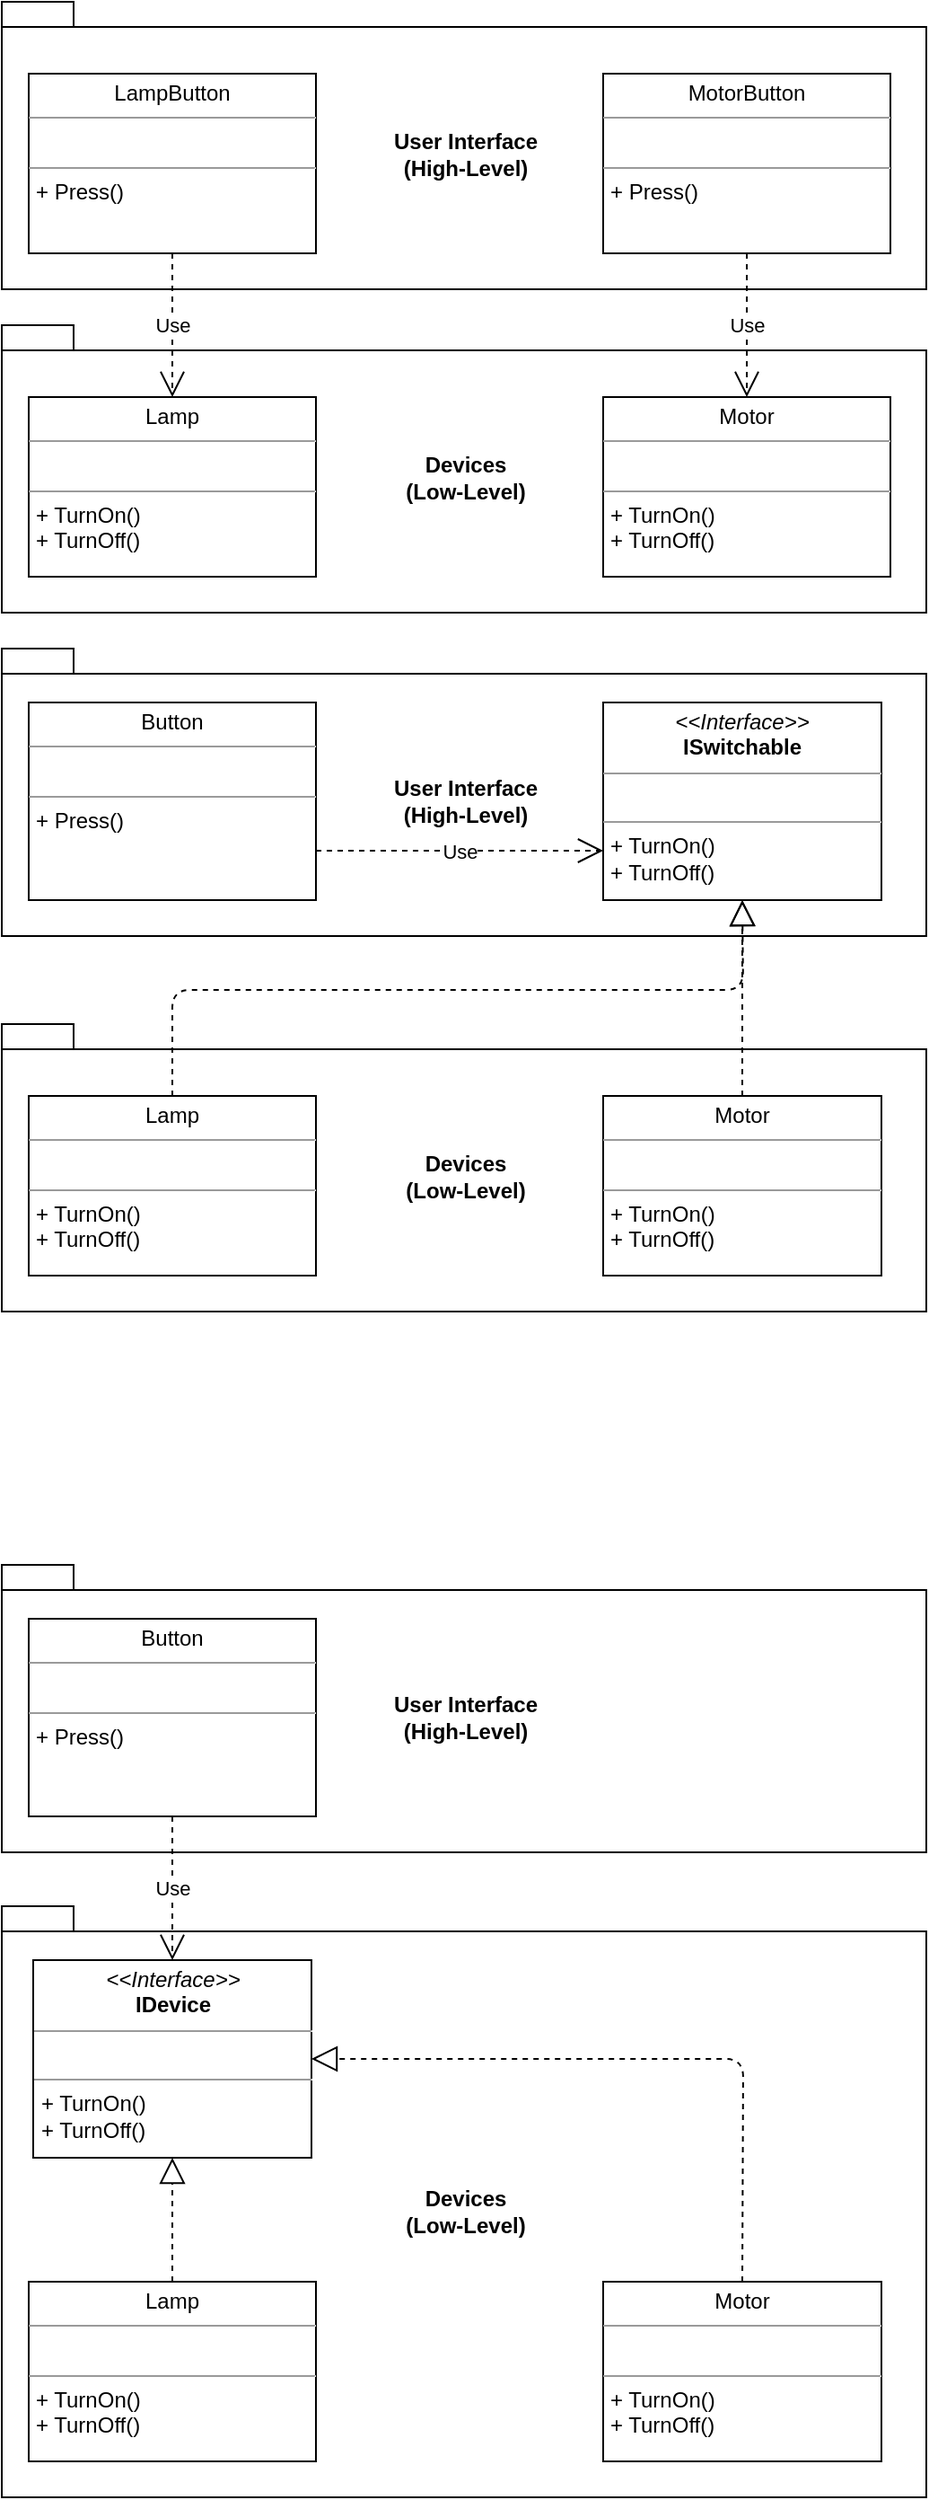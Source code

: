 <mxfile version="12.9.6" type="device"><diagram id="VFwo74uM2Akb3rLYXQgL" name="Page-1"><mxGraphModel dx="1422" dy="769" grid="1" gridSize="10" guides="1" tooltips="1" connect="1" arrows="1" fold="1" page="1" pageScale="1" pageWidth="827" pageHeight="1169" math="0" shadow="0"><root><mxCell id="0"/><mxCell id="1" parent="0"/><mxCell id="fXf-5A1ehai_WhpCLXf6-19" value="" style="group" vertex="1" connectable="0" parent="1"><mxGeometry x="120" y="20" width="515" height="340" as="geometry"/></mxCell><mxCell id="fXf-5A1ehai_WhpCLXf6-18" value="&lt;div&gt;Devices&lt;/div&gt;&lt;div&gt;(Low-Level)&lt;br&gt;&lt;/div&gt;" style="shape=folder;fontStyle=1;spacingTop=10;tabWidth=40;tabHeight=14;tabPosition=left;html=1;" vertex="1" parent="fXf-5A1ehai_WhpCLXf6-19"><mxGeometry y="180" width="515" height="160" as="geometry"/></mxCell><mxCell id="fXf-5A1ehai_WhpCLXf6-17" value="&lt;div&gt;User Interface&lt;/div&gt;&lt;div&gt;(High-Level)&lt;br&gt;&lt;/div&gt;" style="shape=folder;fontStyle=1;spacingTop=10;tabWidth=40;tabHeight=14;tabPosition=left;html=1;" vertex="1" parent="fXf-5A1ehai_WhpCLXf6-19"><mxGeometry width="515" height="160" as="geometry"/></mxCell><mxCell id="fXf-5A1ehai_WhpCLXf6-5" value="&lt;p style=&quot;margin: 0px ; margin-top: 4px ; text-align: center&quot;&gt;LampButton&lt;/p&gt;&lt;hr size=&quot;1&quot;&gt;&lt;p style=&quot;margin: 0px ; margin-left: 4px&quot;&gt;&lt;br&gt;&lt;/p&gt;&lt;hr size=&quot;1&quot;&gt;&lt;p style=&quot;margin: 0px ; margin-left: 4px&quot;&gt;+ Press()&lt;/p&gt;" style="verticalAlign=top;align=left;overflow=fill;fontSize=12;fontFamily=Helvetica;html=1;" vertex="1" parent="fXf-5A1ehai_WhpCLXf6-19"><mxGeometry x="15" y="40" width="160" height="100" as="geometry"/></mxCell><mxCell id="fXf-5A1ehai_WhpCLXf6-7" value="&lt;p style=&quot;margin: 0px ; margin-top: 4px ; text-align: center&quot;&gt;Lamp&lt;/p&gt;&lt;hr size=&quot;1&quot;&gt;&lt;p style=&quot;margin: 0px ; margin-left: 4px&quot;&gt;&lt;br&gt;&lt;/p&gt;&lt;hr size=&quot;1&quot;&gt;&lt;p style=&quot;margin: 0px ; margin-left: 4px&quot;&gt;+ TurnOn()&lt;/p&gt;&lt;p style=&quot;margin: 0px ; margin-left: 4px&quot;&gt;+ TurnOff()&lt;br&gt;&lt;/p&gt;" style="verticalAlign=top;align=left;overflow=fill;fontSize=12;fontFamily=Helvetica;html=1;" vertex="1" parent="fXf-5A1ehai_WhpCLXf6-19"><mxGeometry x="15" y="220" width="160" height="100" as="geometry"/></mxCell><mxCell id="fXf-5A1ehai_WhpCLXf6-8" value="&lt;p style=&quot;margin: 0px ; margin-top: 4px ; text-align: center&quot;&gt;MotorButton&lt;/p&gt;&lt;hr size=&quot;1&quot;&gt;&lt;p style=&quot;margin: 0px ; margin-left: 4px&quot;&gt;&lt;br&gt;&lt;/p&gt;&lt;hr size=&quot;1&quot;&gt;&lt;p style=&quot;margin: 0px ; margin-left: 4px&quot;&gt;+ Press()&lt;/p&gt;" style="verticalAlign=top;align=left;overflow=fill;fontSize=12;fontFamily=Helvetica;html=1;" vertex="1" parent="fXf-5A1ehai_WhpCLXf6-19"><mxGeometry x="335" y="40" width="160" height="100" as="geometry"/></mxCell><mxCell id="fXf-5A1ehai_WhpCLXf6-9" value="&lt;p style=&quot;margin: 0px ; margin-top: 4px ; text-align: center&quot;&gt;Motor&lt;br&gt;&lt;/p&gt;&lt;hr size=&quot;1&quot;&gt;&lt;p style=&quot;margin: 0px ; margin-left: 4px&quot;&gt;&lt;br&gt;&lt;/p&gt;&lt;hr size=&quot;1&quot;&gt;&lt;p style=&quot;margin: 0px ; margin-left: 4px&quot;&gt;+ TurnOn()&lt;/p&gt;&lt;p style=&quot;margin: 0px ; margin-left: 4px&quot;&gt;+ TurnOff()&lt;br&gt;&lt;/p&gt;" style="verticalAlign=top;align=left;overflow=fill;fontSize=12;fontFamily=Helvetica;html=1;" vertex="1" parent="fXf-5A1ehai_WhpCLXf6-19"><mxGeometry x="335" y="220" width="160" height="100" as="geometry"/></mxCell><mxCell id="fXf-5A1ehai_WhpCLXf6-10" value="Use" style="endArrow=open;endSize=12;dashed=1;html=1;exitX=0.5;exitY=1;exitDx=0;exitDy=0;" edge="1" parent="fXf-5A1ehai_WhpCLXf6-19" source="fXf-5A1ehai_WhpCLXf6-5" target="fXf-5A1ehai_WhpCLXf6-7"><mxGeometry width="160" relative="1" as="geometry"><mxPoint x="195" y="80" as="sourcePoint"/><mxPoint x="355" y="80" as="targetPoint"/></mxGeometry></mxCell><mxCell id="fXf-5A1ehai_WhpCLXf6-11" value="Use" style="endArrow=open;endSize=12;dashed=1;html=1;entryX=0.5;entryY=0;entryDx=0;entryDy=0;exitX=0.5;exitY=1;exitDx=0;exitDy=0;" edge="1" parent="fXf-5A1ehai_WhpCLXf6-19" source="fXf-5A1ehai_WhpCLXf6-8" target="fXf-5A1ehai_WhpCLXf6-9"><mxGeometry width="160" relative="1" as="geometry"><mxPoint x="415" y="144" as="sourcePoint"/><mxPoint x="365" y="180" as="targetPoint"/></mxGeometry></mxCell><mxCell id="fXf-5A1ehai_WhpCLXf6-32" value="" style="group" vertex="1" connectable="0" parent="1"><mxGeometry x="120" y="380" width="515" height="369" as="geometry"/></mxCell><mxCell id="fXf-5A1ehai_WhpCLXf6-21" value="&lt;div&gt;Devices&lt;/div&gt;&lt;div&gt;(Low-Level)&lt;br&gt;&lt;/div&gt;" style="shape=folder;fontStyle=1;spacingTop=10;tabWidth=40;tabHeight=14;tabPosition=left;html=1;" vertex="1" parent="fXf-5A1ehai_WhpCLXf6-32"><mxGeometry y="209" width="515" height="160" as="geometry"/></mxCell><mxCell id="fXf-5A1ehai_WhpCLXf6-22" value="&lt;div&gt;User Interface&lt;/div&gt;&lt;div&gt;(High-Level)&lt;br&gt;&lt;/div&gt;" style="shape=folder;fontStyle=1;spacingTop=10;tabWidth=40;tabHeight=14;tabPosition=left;html=1;" vertex="1" parent="fXf-5A1ehai_WhpCLXf6-32"><mxGeometry width="515" height="160" as="geometry"/></mxCell><mxCell id="fXf-5A1ehai_WhpCLXf6-23" value="&lt;p style=&quot;margin: 0px ; margin-top: 4px ; text-align: center&quot;&gt;Button&lt;/p&gt;&lt;hr size=&quot;1&quot;&gt;&lt;p style=&quot;margin: 0px ; margin-left: 4px&quot;&gt;&lt;br&gt;&lt;/p&gt;&lt;hr size=&quot;1&quot;&gt;&lt;p style=&quot;margin: 0px ; margin-left: 4px&quot;&gt;+ Press()&lt;/p&gt;" style="verticalAlign=top;align=left;overflow=fill;fontSize=12;fontFamily=Helvetica;html=1;" vertex="1" parent="fXf-5A1ehai_WhpCLXf6-32"><mxGeometry x="15" y="30" width="160" height="110" as="geometry"/></mxCell><mxCell id="fXf-5A1ehai_WhpCLXf6-24" value="&lt;p style=&quot;margin: 0px ; margin-top: 4px ; text-align: center&quot;&gt;Lamp&lt;/p&gt;&lt;hr size=&quot;1&quot;&gt;&lt;p style=&quot;margin: 0px ; margin-left: 4px&quot;&gt;&lt;br&gt;&lt;/p&gt;&lt;hr size=&quot;1&quot;&gt;&lt;p style=&quot;margin: 0px ; margin-left: 4px&quot;&gt;+ TurnOn()&lt;/p&gt;&lt;p style=&quot;margin: 0px ; margin-left: 4px&quot;&gt;+ TurnOff()&lt;br&gt;&lt;/p&gt;" style="verticalAlign=top;align=left;overflow=fill;fontSize=12;fontFamily=Helvetica;html=1;" vertex="1" parent="fXf-5A1ehai_WhpCLXf6-32"><mxGeometry x="15" y="249" width="160" height="100" as="geometry"/></mxCell><mxCell id="fXf-5A1ehai_WhpCLXf6-26" value="&lt;p style=&quot;margin: 0px ; margin-top: 4px ; text-align: center&quot;&gt;Motor&lt;br&gt;&lt;/p&gt;&lt;hr size=&quot;1&quot;&gt;&lt;p style=&quot;margin: 0px ; margin-left: 4px&quot;&gt;&lt;br&gt;&lt;/p&gt;&lt;hr size=&quot;1&quot;&gt;&lt;p style=&quot;margin: 0px ; margin-left: 4px&quot;&gt;+ TurnOn()&lt;/p&gt;&lt;p style=&quot;margin: 0px ; margin-left: 4px&quot;&gt;+ TurnOff()&lt;br&gt;&lt;/p&gt;" style="verticalAlign=top;align=left;overflow=fill;fontSize=12;fontFamily=Helvetica;html=1;" vertex="1" parent="fXf-5A1ehai_WhpCLXf6-32"><mxGeometry x="335" y="249" width="155" height="100" as="geometry"/></mxCell><mxCell id="fXf-5A1ehai_WhpCLXf6-27" value="Use" style="endArrow=open;endSize=12;dashed=1;html=1;exitX=1;exitY=0.75;exitDx=0;exitDy=0;entryX=0;entryY=0.75;entryDx=0;entryDy=0;" edge="1" parent="fXf-5A1ehai_WhpCLXf6-32" source="fXf-5A1ehai_WhpCLXf6-23" target="fXf-5A1ehai_WhpCLXf6-29"><mxGeometry width="160" relative="1" as="geometry"><mxPoint x="195" y="80" as="sourcePoint"/><mxPoint x="355" y="80" as="targetPoint"/></mxGeometry></mxCell><mxCell id="fXf-5A1ehai_WhpCLXf6-29" value="&lt;p style=&quot;margin: 0px ; margin-top: 4px ; text-align: center&quot;&gt;&lt;i&gt;&amp;lt;&amp;lt;Interface&amp;gt;&amp;gt;&lt;/i&gt;&lt;br&gt;&lt;b&gt;ISwitchable&lt;/b&gt;&lt;/p&gt;&lt;hr size=&quot;1&quot;&gt;&lt;p style=&quot;margin: 0px ; margin-left: 4px&quot;&gt;&lt;br&gt;&lt;/p&gt;&lt;hr size=&quot;1&quot;&gt;&lt;p style=&quot;margin: 0px ; margin-left: 4px&quot;&gt;+ TurnOn()&lt;/p&gt;&lt;p style=&quot;margin: 0px ; margin-left: 4px&quot;&gt;+ TurnOff()&lt;br&gt;&lt;/p&gt;" style="verticalAlign=top;align=left;overflow=fill;fontSize=12;fontFamily=Helvetica;html=1;" vertex="1" parent="fXf-5A1ehai_WhpCLXf6-32"><mxGeometry x="335" y="30" width="155" height="110" as="geometry"/></mxCell><mxCell id="fXf-5A1ehai_WhpCLXf6-30" value="" style="endArrow=block;dashed=1;endFill=0;endSize=12;html=1;exitX=0.5;exitY=0;exitDx=0;exitDy=0;entryX=0.5;entryY=1;entryDx=0;entryDy=0;" edge="1" parent="fXf-5A1ehai_WhpCLXf6-32" source="fXf-5A1ehai_WhpCLXf6-24" target="fXf-5A1ehai_WhpCLXf6-29"><mxGeometry width="160" relative="1" as="geometry"><mxPoint x="180" y="140" as="sourcePoint"/><mxPoint x="340" y="140" as="targetPoint"/><Array as="points"><mxPoint x="95" y="190"/><mxPoint x="413" y="190"/></Array></mxGeometry></mxCell><mxCell id="fXf-5A1ehai_WhpCLXf6-31" value="" style="endArrow=block;dashed=1;endFill=0;endSize=12;html=1;exitX=0.5;exitY=0;exitDx=0;exitDy=0;entryX=0.5;entryY=1;entryDx=0;entryDy=0;" edge="1" parent="fXf-5A1ehai_WhpCLXf6-32" source="fXf-5A1ehai_WhpCLXf6-26" target="fXf-5A1ehai_WhpCLXf6-29"><mxGeometry width="160" relative="1" as="geometry"><mxPoint x="180" y="140" as="sourcePoint"/><mxPoint x="340" y="140" as="targetPoint"/></mxGeometry></mxCell><mxCell id="fXf-5A1ehai_WhpCLXf6-45" value="" style="group" vertex="1" connectable="0" parent="1"><mxGeometry x="120" y="890" width="515" height="519" as="geometry"/></mxCell><mxCell id="fXf-5A1ehai_WhpCLXf6-35" value="&lt;div&gt;Devices&lt;/div&gt;&lt;div&gt;(Low-Level)&lt;br&gt;&lt;/div&gt;" style="shape=folder;fontStyle=1;spacingTop=10;tabWidth=40;tabHeight=14;tabPosition=left;html=1;" vertex="1" parent="fXf-5A1ehai_WhpCLXf6-45"><mxGeometry y="190" width="515" height="329" as="geometry"/></mxCell><mxCell id="fXf-5A1ehai_WhpCLXf6-36" value="&lt;div&gt;User Interface&lt;/div&gt;&lt;div&gt;(High-Level)&lt;br&gt;&lt;/div&gt;" style="shape=folder;fontStyle=1;spacingTop=10;tabWidth=40;tabHeight=14;tabPosition=left;html=1;" vertex="1" parent="fXf-5A1ehai_WhpCLXf6-45"><mxGeometry width="515" height="160" as="geometry"/></mxCell><mxCell id="fXf-5A1ehai_WhpCLXf6-37" value="&lt;p style=&quot;margin: 0px ; margin-top: 4px ; text-align: center&quot;&gt;Button&lt;/p&gt;&lt;hr size=&quot;1&quot;&gt;&lt;p style=&quot;margin: 0px ; margin-left: 4px&quot;&gt;&lt;br&gt;&lt;/p&gt;&lt;hr size=&quot;1&quot;&gt;&lt;p style=&quot;margin: 0px ; margin-left: 4px&quot;&gt;+ Press()&lt;/p&gt;" style="verticalAlign=top;align=left;overflow=fill;fontSize=12;fontFamily=Helvetica;html=1;" vertex="1" parent="fXf-5A1ehai_WhpCLXf6-45"><mxGeometry x="15" y="30" width="160" height="110" as="geometry"/></mxCell><mxCell id="fXf-5A1ehai_WhpCLXf6-38" value="&lt;p style=&quot;margin: 0px ; margin-top: 4px ; text-align: center&quot;&gt;Lamp&lt;/p&gt;&lt;hr size=&quot;1&quot;&gt;&lt;p style=&quot;margin: 0px ; margin-left: 4px&quot;&gt;&lt;br&gt;&lt;/p&gt;&lt;hr size=&quot;1&quot;&gt;&lt;p style=&quot;margin: 0px ; margin-left: 4px&quot;&gt;+ TurnOn()&lt;/p&gt;&lt;p style=&quot;margin: 0px ; margin-left: 4px&quot;&gt;+ TurnOff()&lt;br&gt;&lt;/p&gt;" style="verticalAlign=top;align=left;overflow=fill;fontSize=12;fontFamily=Helvetica;html=1;" vertex="1" parent="fXf-5A1ehai_WhpCLXf6-45"><mxGeometry x="15" y="399" width="160" height="100" as="geometry"/></mxCell><mxCell id="fXf-5A1ehai_WhpCLXf6-39" value="&lt;p style=&quot;margin: 0px ; margin-top: 4px ; text-align: center&quot;&gt;Motor&lt;br&gt;&lt;/p&gt;&lt;hr size=&quot;1&quot;&gt;&lt;p style=&quot;margin: 0px ; margin-left: 4px&quot;&gt;&lt;br&gt;&lt;/p&gt;&lt;hr size=&quot;1&quot;&gt;&lt;p style=&quot;margin: 0px ; margin-left: 4px&quot;&gt;+ TurnOn()&lt;/p&gt;&lt;p style=&quot;margin: 0px ; margin-left: 4px&quot;&gt;+ TurnOff()&lt;br&gt;&lt;/p&gt;" style="verticalAlign=top;align=left;overflow=fill;fontSize=12;fontFamily=Helvetica;html=1;" vertex="1" parent="fXf-5A1ehai_WhpCLXf6-45"><mxGeometry x="335" y="399" width="155" height="100" as="geometry"/></mxCell><mxCell id="fXf-5A1ehai_WhpCLXf6-40" value="Use" style="endArrow=open;endSize=12;dashed=1;html=1;exitX=0.5;exitY=1;exitDx=0;exitDy=0;" edge="1" parent="fXf-5A1ehai_WhpCLXf6-45" source="fXf-5A1ehai_WhpCLXf6-37" target="fXf-5A1ehai_WhpCLXf6-41"><mxGeometry width="160" relative="1" as="geometry"><mxPoint x="195" y="230" as="sourcePoint"/><mxPoint x="355" y="230" as="targetPoint"/></mxGeometry></mxCell><mxCell id="fXf-5A1ehai_WhpCLXf6-41" value="&lt;p style=&quot;margin: 0px ; margin-top: 4px ; text-align: center&quot;&gt;&lt;i&gt;&amp;lt;&amp;lt;Interface&amp;gt;&amp;gt;&lt;/i&gt;&lt;br&gt;&lt;b&gt;IDevice&lt;/b&gt;&lt;/p&gt;&lt;hr size=&quot;1&quot;&gt;&lt;p style=&quot;margin: 0px ; margin-left: 4px&quot;&gt;&lt;br&gt;&lt;/p&gt;&lt;hr size=&quot;1&quot;&gt;&lt;p style=&quot;margin: 0px ; margin-left: 4px&quot;&gt;+ TurnOn()&lt;/p&gt;&lt;p style=&quot;margin: 0px ; margin-left: 4px&quot;&gt;+ TurnOff()&lt;br&gt;&lt;/p&gt;" style="verticalAlign=top;align=left;overflow=fill;fontSize=12;fontFamily=Helvetica;html=1;" vertex="1" parent="fXf-5A1ehai_WhpCLXf6-45"><mxGeometry x="17.5" y="220" width="155" height="110" as="geometry"/></mxCell><mxCell id="fXf-5A1ehai_WhpCLXf6-43" value="" style="endArrow=block;dashed=1;endFill=0;endSize=12;html=1;exitX=0.5;exitY=0;exitDx=0;exitDy=0;entryX=1;entryY=0.5;entryDx=0;entryDy=0;" edge="1" parent="fXf-5A1ehai_WhpCLXf6-45" source="fXf-5A1ehai_WhpCLXf6-39" target="fXf-5A1ehai_WhpCLXf6-41"><mxGeometry width="160" relative="1" as="geometry"><mxPoint x="180" y="290" as="sourcePoint"/><mxPoint x="340" y="290" as="targetPoint"/><Array as="points"><mxPoint x="413" y="275"/></Array></mxGeometry></mxCell><mxCell id="fXf-5A1ehai_WhpCLXf6-44" value="" style="endArrow=block;dashed=1;endFill=0;endSize=12;html=1;exitX=0.5;exitY=0;exitDx=0;exitDy=0;entryX=0.5;entryY=1;entryDx=0;entryDy=0;" edge="1" parent="fXf-5A1ehai_WhpCLXf6-45" source="fXf-5A1ehai_WhpCLXf6-38" target="fXf-5A1ehai_WhpCLXf6-41"><mxGeometry width="160" relative="1" as="geometry"><mxPoint x="210" y="310" as="sourcePoint"/><mxPoint x="370" y="310" as="targetPoint"/></mxGeometry></mxCell></root></mxGraphModel></diagram></mxfile>